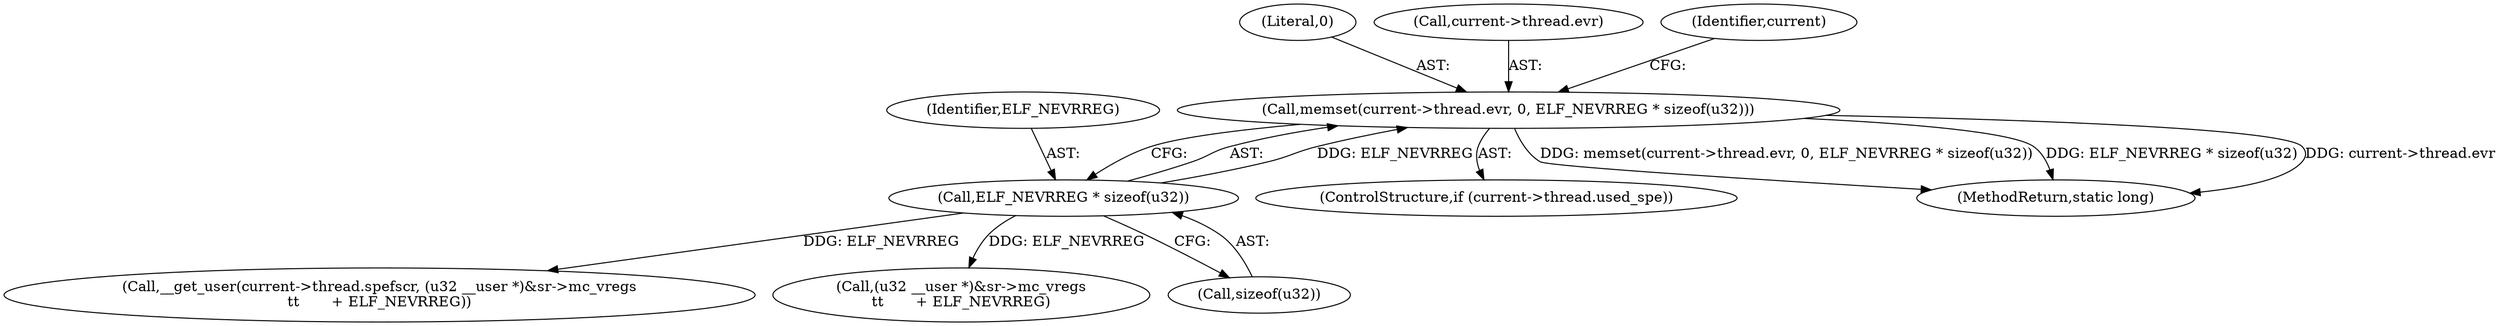 digraph "0_linux_d2b9d2a5ad5ef04ff978c9923d19730cb05efd55@API" {
"1000428" [label="(Call,memset(current->thread.evr, 0, ELF_NEVRREG * sizeof(u32)))"];
"1000435" [label="(Call,ELF_NEVRREG * sizeof(u32))"];
"1000435" [label="(Call,ELF_NEVRREG * sizeof(u32))"];
"1000428" [label="(Call,memset(current->thread.evr, 0, ELF_NEVRREG * sizeof(u32)))"];
"1000434" [label="(Literal,0)"];
"1000440" [label="(Call,__get_user(current->thread.spefscr, (u32 __user *)&sr->mc_vregs\n\t\t       + ELF_NEVRREG))"];
"1000446" [label="(Call,(u32 __user *)&sr->mc_vregs\n\t\t       + ELF_NEVRREG)"];
"1000422" [label="(ControlStructure,if (current->thread.used_spe))"];
"1000429" [label="(Call,current->thread.evr)"];
"1000443" [label="(Identifier,current)"];
"1000540" [label="(MethodReturn,static long)"];
"1000436" [label="(Identifier,ELF_NEVRREG)"];
"1000437" [label="(Call,sizeof(u32))"];
"1000428" -> "1000422"  [label="AST: "];
"1000428" -> "1000435"  [label="CFG: "];
"1000429" -> "1000428"  [label="AST: "];
"1000434" -> "1000428"  [label="AST: "];
"1000435" -> "1000428"  [label="AST: "];
"1000443" -> "1000428"  [label="CFG: "];
"1000428" -> "1000540"  [label="DDG: memset(current->thread.evr, 0, ELF_NEVRREG * sizeof(u32))"];
"1000428" -> "1000540"  [label="DDG: ELF_NEVRREG * sizeof(u32)"];
"1000428" -> "1000540"  [label="DDG: current->thread.evr"];
"1000435" -> "1000428"  [label="DDG: ELF_NEVRREG"];
"1000435" -> "1000437"  [label="CFG: "];
"1000436" -> "1000435"  [label="AST: "];
"1000437" -> "1000435"  [label="AST: "];
"1000435" -> "1000440"  [label="DDG: ELF_NEVRREG"];
"1000435" -> "1000446"  [label="DDG: ELF_NEVRREG"];
}
